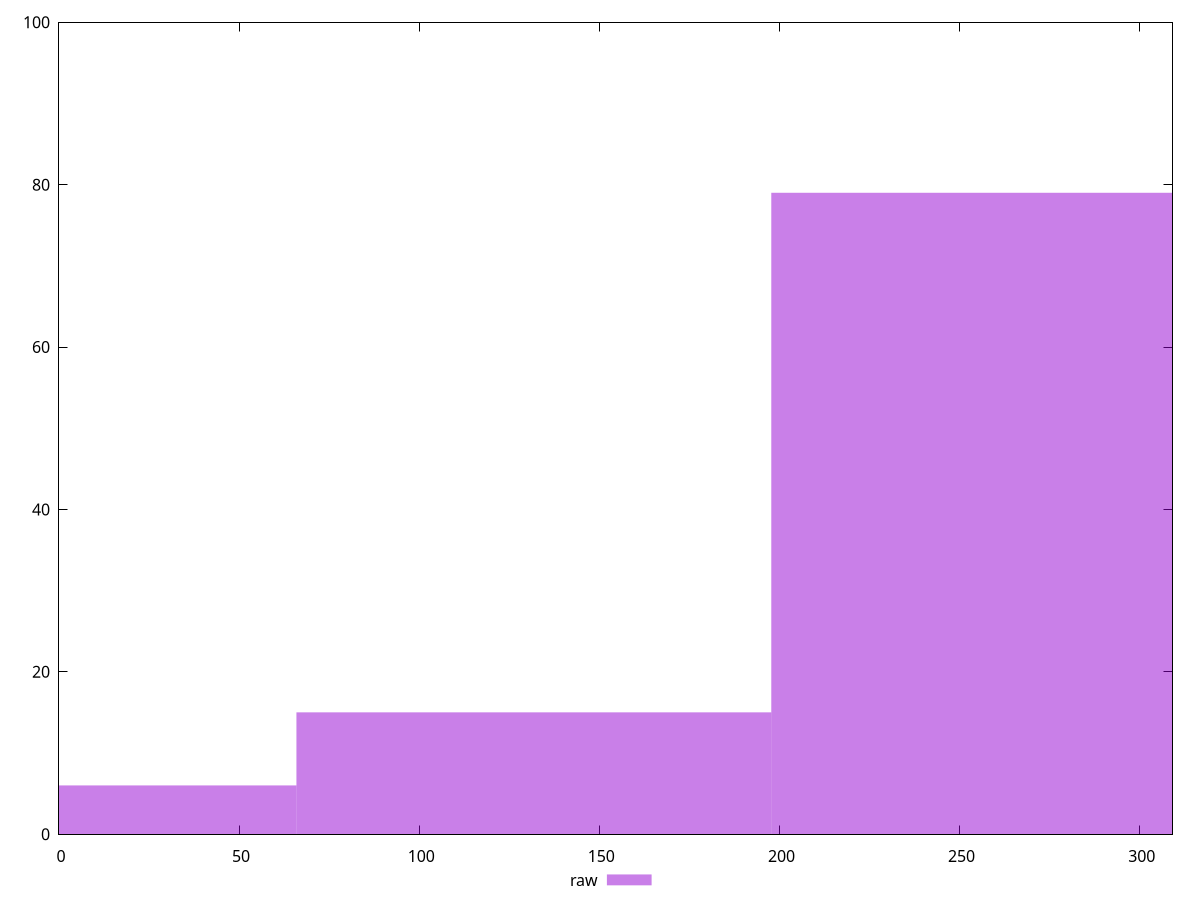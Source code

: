 reset

$raw <<EOF
263.6520325004651 79
131.82601625023256 15
0 6
EOF

set key outside below
set boxwidth 131.82601625023256
set xrange [0:309.12]
set yrange [0:100]
set trange [0:100]
set style fill transparent solid 0.5 noborder
set terminal svg size 640, 490 enhanced background rgb 'white'
set output "reprap/uses-rel-preconnect/samples/pages+cached+noexternal+nomedia+nocss/raw/histogram.svg"

plot $raw title "raw" with boxes

reset
